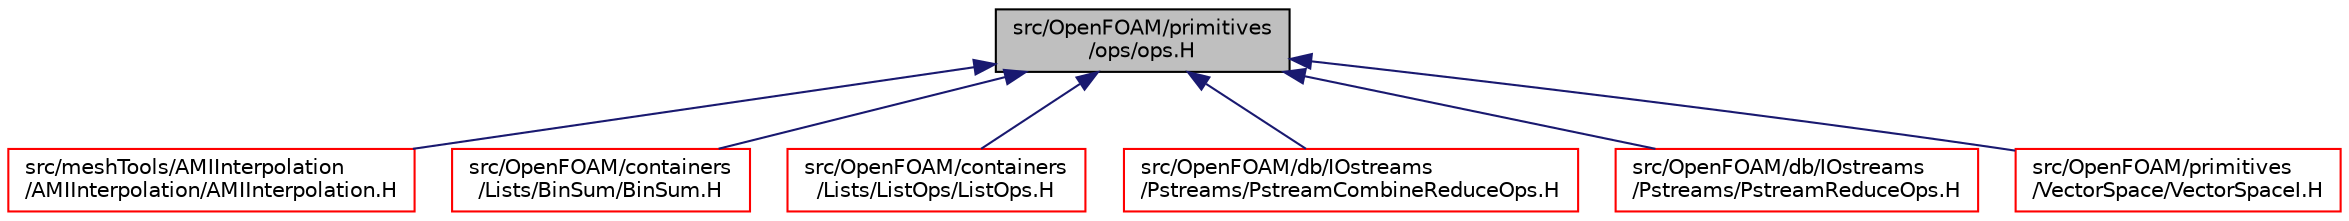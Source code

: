 digraph "src/OpenFOAM/primitives/ops/ops.H"
{
  bgcolor="transparent";
  edge [fontname="Helvetica",fontsize="10",labelfontname="Helvetica",labelfontsize="10"];
  node [fontname="Helvetica",fontsize="10",shape=record];
  Node1 [label="src/OpenFOAM/primitives\l/ops/ops.H",height=0.2,width=0.4,color="black", fillcolor="grey75", style="filled", fontcolor="black"];
  Node1 -> Node2 [dir="back",color="midnightblue",fontsize="10",style="solid",fontname="Helvetica"];
  Node2 [label="src/meshTools/AMIInterpolation\l/AMIInterpolation/AMIInterpolation.H",height=0.2,width=0.4,color="red",URL="$a07287.html"];
  Node1 -> Node3 [dir="back",color="midnightblue",fontsize="10",style="solid",fontname="Helvetica"];
  Node3 [label="src/OpenFOAM/containers\l/Lists/BinSum/BinSum.H",height=0.2,width=0.4,color="red",URL="$a07745.html"];
  Node1 -> Node4 [dir="back",color="midnightblue",fontsize="10",style="solid",fontname="Helvetica"];
  Node4 [label="src/OpenFOAM/containers\l/Lists/ListOps/ListOps.H",height=0.2,width=0.4,color="red",URL="$a07772.html",tooltip="Various functions to operate on Lists. "];
  Node1 -> Node5 [dir="back",color="midnightblue",fontsize="10",style="solid",fontname="Helvetica"];
  Node5 [label="src/OpenFOAM/db/IOstreams\l/Pstreams/PstreamCombineReduceOps.H",height=0.2,width=0.4,color="red",URL="$a07924.html",tooltip="Combination-Reduction operation for a parallel run. The information from all nodes is collected on th..."];
  Node1 -> Node6 [dir="back",color="midnightblue",fontsize="10",style="solid",fontname="Helvetica"];
  Node6 [label="src/OpenFOAM/db/IOstreams\l/Pstreams/PstreamReduceOps.H",height=0.2,width=0.4,color="red",URL="$a07925.html",tooltip="Inter-processor communication reduction functions. "];
  Node1 -> Node7 [dir="back",color="midnightblue",fontsize="10",style="solid",fontname="Helvetica"];
  Node7 [label="src/OpenFOAM/primitives\l/VectorSpace/VectorSpaceI.H",height=0.2,width=0.4,color="red",URL="$a09205.html"];
}
